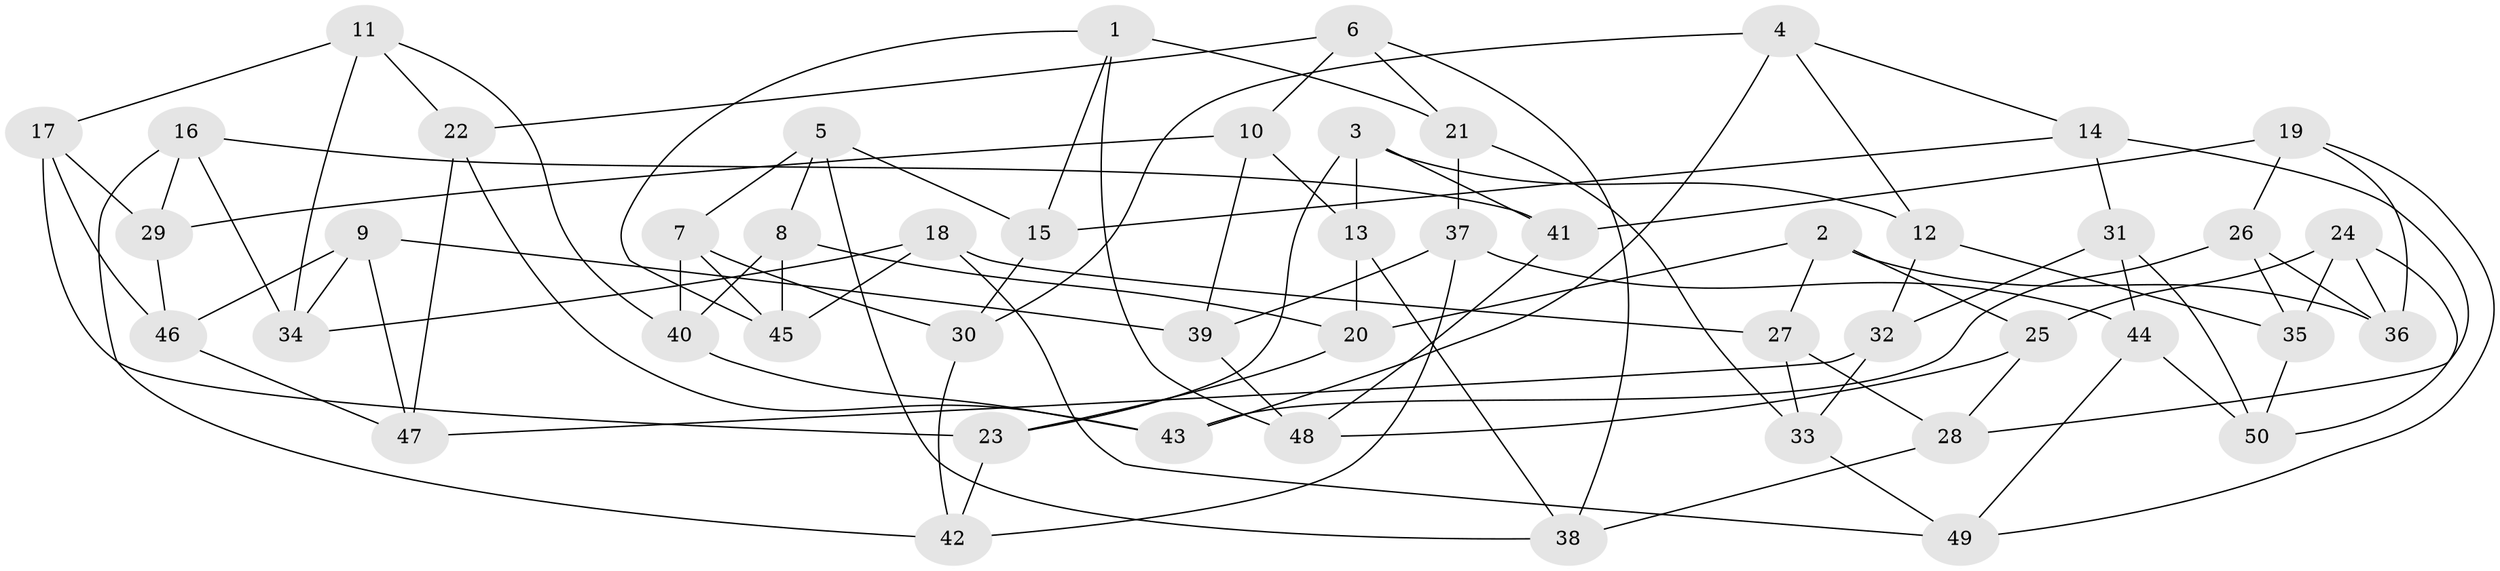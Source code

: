 // coarse degree distribution, {6: 0.3793103448275862, 5: 0.20689655172413793, 4: 0.3448275862068966, 3: 0.06896551724137931}
// Generated by graph-tools (version 1.1) at 2025/42/03/06/25 10:42:25]
// undirected, 50 vertices, 100 edges
graph export_dot {
graph [start="1"]
  node [color=gray90,style=filled];
  1;
  2;
  3;
  4;
  5;
  6;
  7;
  8;
  9;
  10;
  11;
  12;
  13;
  14;
  15;
  16;
  17;
  18;
  19;
  20;
  21;
  22;
  23;
  24;
  25;
  26;
  27;
  28;
  29;
  30;
  31;
  32;
  33;
  34;
  35;
  36;
  37;
  38;
  39;
  40;
  41;
  42;
  43;
  44;
  45;
  46;
  47;
  48;
  49;
  50;
  1 -- 45;
  1 -- 48;
  1 -- 21;
  1 -- 15;
  2 -- 27;
  2 -- 20;
  2 -- 25;
  2 -- 36;
  3 -- 12;
  3 -- 41;
  3 -- 13;
  3 -- 23;
  4 -- 30;
  4 -- 43;
  4 -- 12;
  4 -- 14;
  5 -- 38;
  5 -- 7;
  5 -- 15;
  5 -- 8;
  6 -- 21;
  6 -- 10;
  6 -- 22;
  6 -- 38;
  7 -- 45;
  7 -- 40;
  7 -- 30;
  8 -- 45;
  8 -- 20;
  8 -- 40;
  9 -- 34;
  9 -- 47;
  9 -- 46;
  9 -- 39;
  10 -- 13;
  10 -- 29;
  10 -- 39;
  11 -- 34;
  11 -- 17;
  11 -- 22;
  11 -- 40;
  12 -- 32;
  12 -- 35;
  13 -- 38;
  13 -- 20;
  14 -- 15;
  14 -- 28;
  14 -- 31;
  15 -- 30;
  16 -- 41;
  16 -- 34;
  16 -- 42;
  16 -- 29;
  17 -- 23;
  17 -- 29;
  17 -- 46;
  18 -- 49;
  18 -- 34;
  18 -- 27;
  18 -- 45;
  19 -- 49;
  19 -- 36;
  19 -- 26;
  19 -- 41;
  20 -- 23;
  21 -- 37;
  21 -- 33;
  22 -- 47;
  22 -- 43;
  23 -- 42;
  24 -- 35;
  24 -- 50;
  24 -- 36;
  24 -- 25;
  25 -- 48;
  25 -- 28;
  26 -- 35;
  26 -- 43;
  26 -- 36;
  27 -- 33;
  27 -- 28;
  28 -- 38;
  29 -- 46;
  30 -- 42;
  31 -- 32;
  31 -- 50;
  31 -- 44;
  32 -- 33;
  32 -- 47;
  33 -- 49;
  35 -- 50;
  37 -- 42;
  37 -- 44;
  37 -- 39;
  39 -- 48;
  40 -- 43;
  41 -- 48;
  44 -- 50;
  44 -- 49;
  46 -- 47;
}
